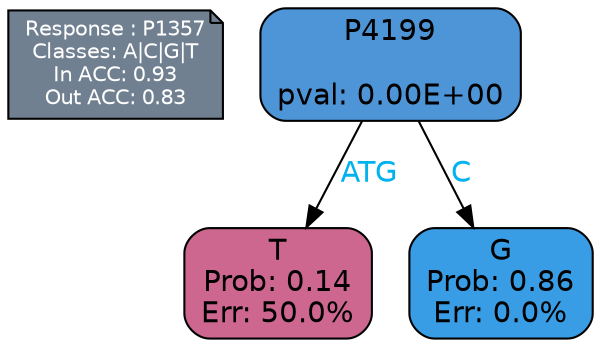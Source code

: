 digraph Tree {
node [shape=box, style="filled, rounded", color="black", fontname=helvetica] ;
graph [ranksep=equally, splines=polylines, bgcolor=transparent, dpi=600] ;
edge [fontname=helvetica] ;
LEGEND [label="Response : P1357
Classes: A|C|G|T
In ACC: 0.93
Out ACC: 0.83
",shape=note,align=left,style=filled,fillcolor="slategray",fontcolor="white",fontsize=10];1 [label="P4199

pval: 0.00E+00", fillcolor="#4e95d8"] ;
2 [label="T
Prob: 0.14
Err: 50.0%", fillcolor="#ce678f"] ;
3 [label="G
Prob: 0.86
Err: 0.0%", fillcolor="#399de5"] ;
1 -> 2 [label="ATG",fontcolor=deepskyblue2] ;
1 -> 3 [label="C",fontcolor=deepskyblue2] ;
{rank = same; 2;3;}{rank = same; LEGEND;1;}}